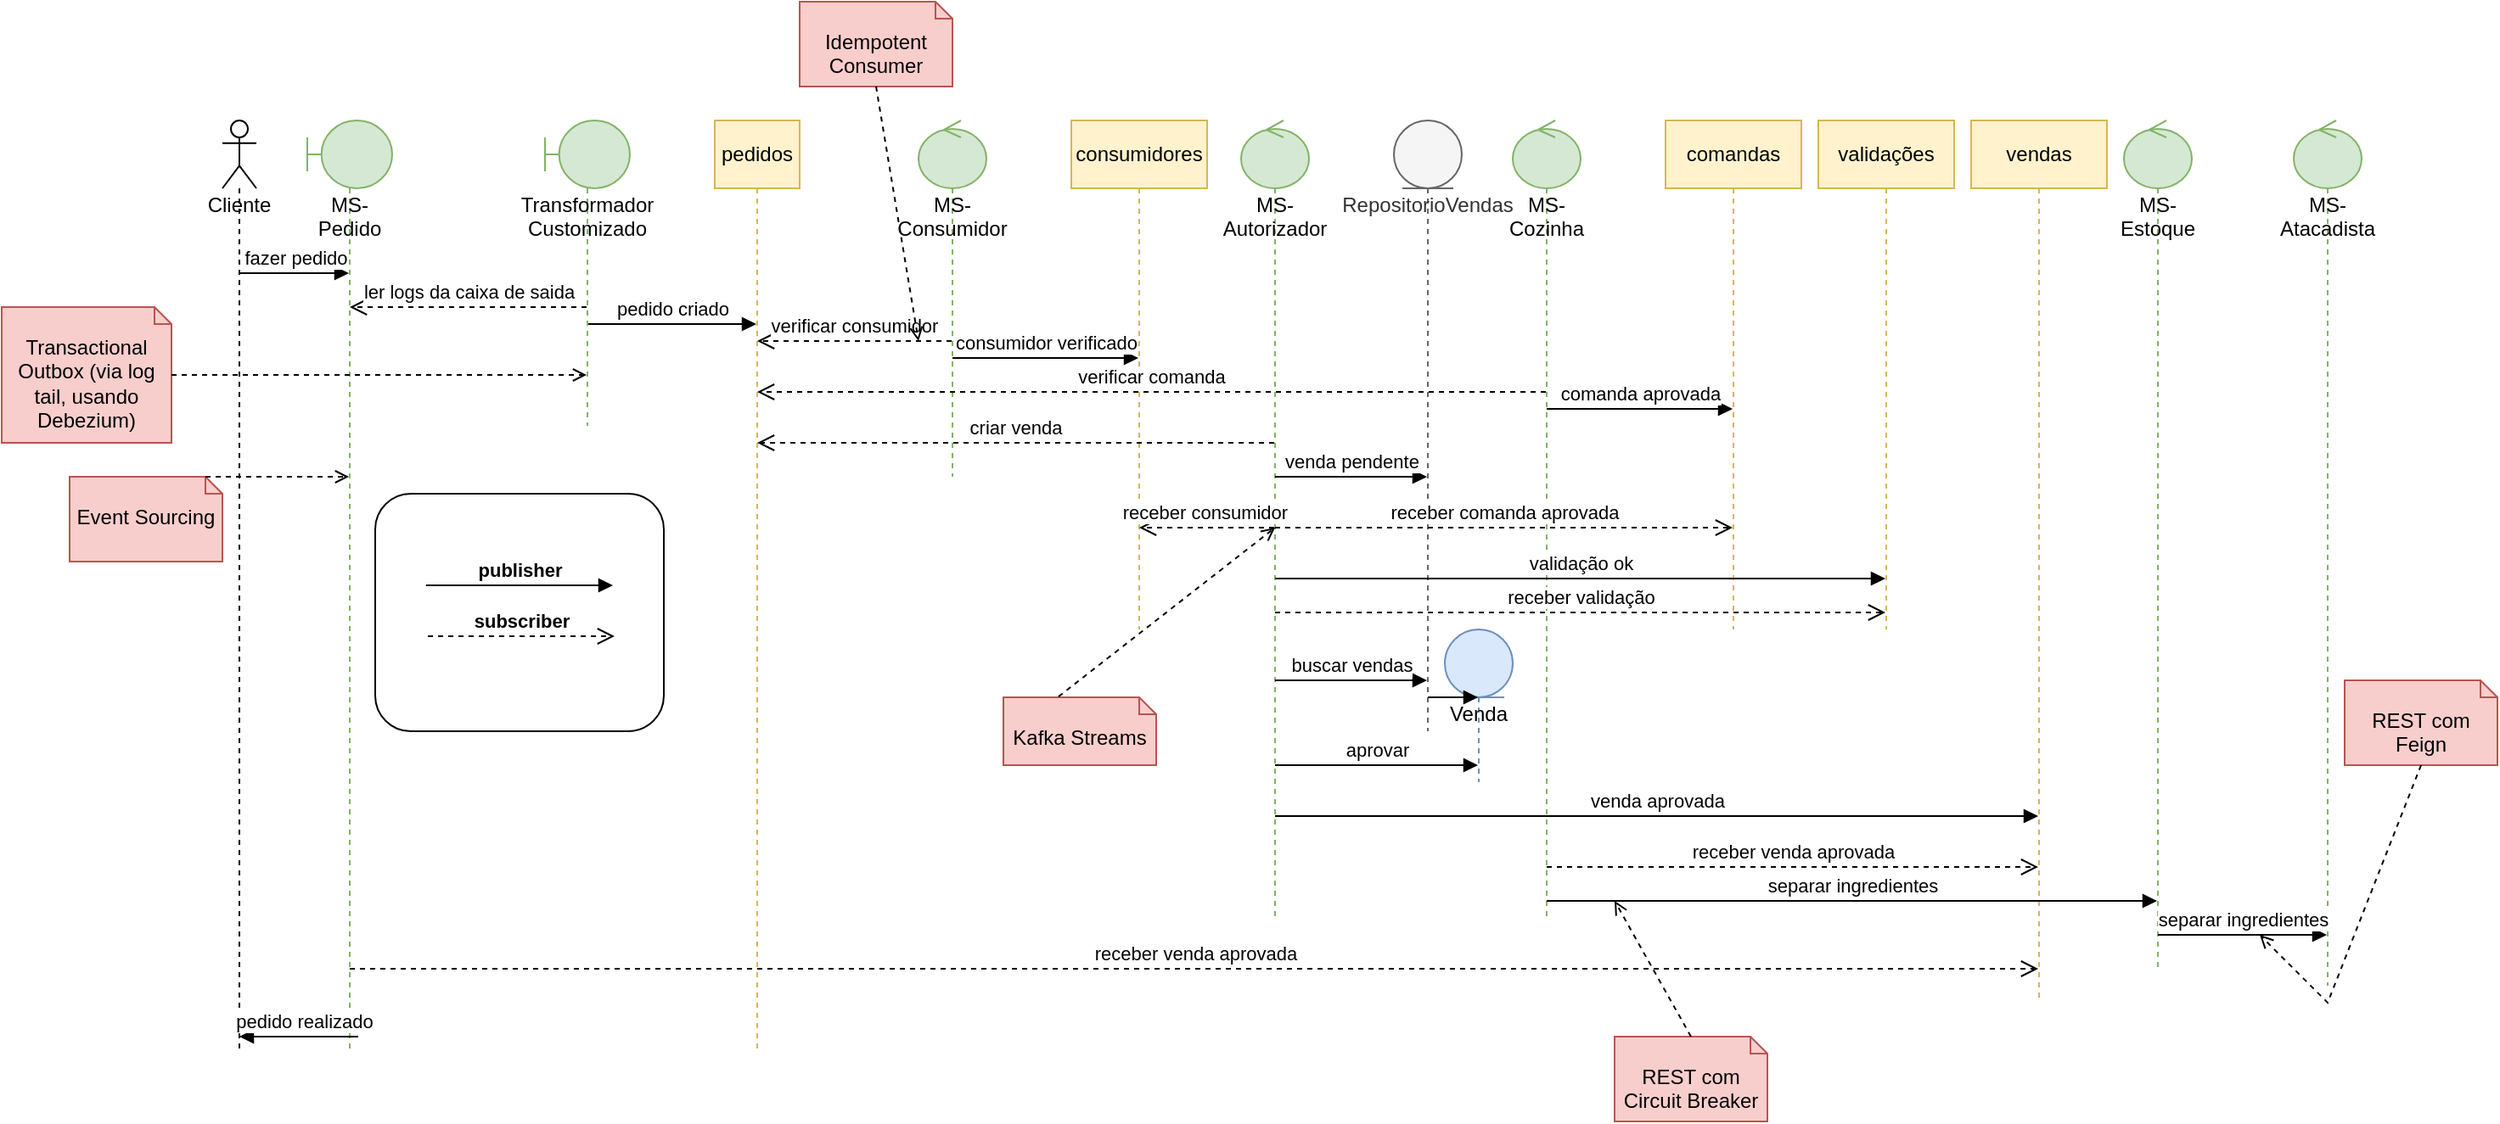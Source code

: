 <mxfile version="20.5.3" type="embed"><diagram id="wR175kNC8FFAMH9rMkLP" name="POC - Diagrama de Sequência"><mxGraphModel dx="1453" dy="1884" grid="1" gridSize="10" guides="1" tooltips="1" connect="1" arrows="1" fold="1" page="1" pageScale="1" pageWidth="827" pageHeight="1169" math="0" shadow="0"><root><mxCell id="4PeCX1dROf_Fe4wzeh-o-0"/><mxCell id="4PeCX1dROf_Fe4wzeh-o-1" parent="4PeCX1dROf_Fe4wzeh-o-0"/><mxCell id="4PeCX1dROf_Fe4wzeh-o-53" value="" style="rounded=1;whiteSpace=wrap;html=1;" parent="4PeCX1dROf_Fe4wzeh-o-1" vertex="1"><mxGeometry x="-60" y="230" width="170" height="140" as="geometry"/></mxCell><mxCell id="4PeCX1dROf_Fe4wzeh-o-3" value="Cliente" style="shape=umlLifeline;participant=umlActor;perimeter=lifelinePerimeter;whiteSpace=wrap;html=1;container=1;collapsible=0;recursiveResize=0;verticalAlign=top;spacingTop=36;outlineConnect=0;" parent="4PeCX1dROf_Fe4wzeh-o-1" vertex="1"><mxGeometry x="-150" y="10" width="20" height="550" as="geometry"/></mxCell><mxCell id="4PeCX1dROf_Fe4wzeh-o-4" value="MS-Pedido" style="shape=umlLifeline;participant=umlBoundary;perimeter=lifelinePerimeter;whiteSpace=wrap;html=1;container=1;collapsible=0;recursiveResize=0;verticalAlign=top;spacingTop=36;outlineConnect=0;fillColor=#d5e8d4;strokeColor=#82b366;" parent="4PeCX1dROf_Fe4wzeh-o-1" vertex="1"><mxGeometry x="-100" y="10" width="50" height="550" as="geometry"/></mxCell><mxCell id="4PeCX1dROf_Fe4wzeh-o-5" value="pedidos" style="shape=umlLifeline;perimeter=lifelinePerimeter;whiteSpace=wrap;html=1;container=1;collapsible=0;recursiveResize=0;outlineConnect=0;fillColor=#fff2cc;strokeColor=#d6b656;" parent="4PeCX1dROf_Fe4wzeh-o-1" vertex="1"><mxGeometry x="140" y="10" width="50" height="550" as="geometry"/></mxCell><mxCell id="4PeCX1dROf_Fe4wzeh-o-6" value="MS-Consumidor" style="shape=umlLifeline;participant=umlControl;perimeter=lifelinePerimeter;whiteSpace=wrap;html=1;container=1;collapsible=0;recursiveResize=0;verticalAlign=top;spacingTop=36;outlineConnect=0;fillColor=#d5e8d4;strokeColor=#82b366;" parent="4PeCX1dROf_Fe4wzeh-o-1" vertex="1"><mxGeometry x="260" y="10" width="40" height="210" as="geometry"/></mxCell><mxCell id="4PeCX1dROf_Fe4wzeh-o-7" value="consumidores" style="shape=umlLifeline;perimeter=lifelinePerimeter;whiteSpace=wrap;html=1;container=1;collapsible=0;recursiveResize=0;outlineConnect=0;fillColor=#fff2cc;strokeColor=#d6b656;" parent="4PeCX1dROf_Fe4wzeh-o-1" vertex="1"><mxGeometry x="350" y="10" width="80" height="300" as="geometry"/></mxCell><mxCell id="4PeCX1dROf_Fe4wzeh-o-8" value="MS-Autorizador" style="shape=umlLifeline;participant=umlControl;perimeter=lifelinePerimeter;whiteSpace=wrap;html=1;container=1;collapsible=0;recursiveResize=0;verticalAlign=top;spacingTop=36;outlineConnect=0;fillColor=#d5e8d4;strokeColor=#82b366;" parent="4PeCX1dROf_Fe4wzeh-o-1" vertex="1"><mxGeometry x="450" y="10" width="40" height="470" as="geometry"/></mxCell><mxCell id="4PeCX1dROf_Fe4wzeh-o-9" value="RepositorioVendas" style="shape=umlLifeline;participant=umlEntity;perimeter=lifelinePerimeter;whiteSpace=wrap;html=1;container=1;collapsible=0;recursiveResize=0;verticalAlign=top;spacingTop=36;outlineConnect=0;fillColor=#f5f5f5;strokeColor=#666666;fontColor=#333333;" parent="4PeCX1dROf_Fe4wzeh-o-1" vertex="1"><mxGeometry x="540" y="10" width="40" height="360" as="geometry"/></mxCell><mxCell id="4PeCX1dROf_Fe4wzeh-o-10" value="MS-Cozinha" style="shape=umlLifeline;participant=umlControl;perimeter=lifelinePerimeter;whiteSpace=wrap;html=1;container=1;collapsible=0;recursiveResize=0;verticalAlign=top;spacingTop=36;outlineConnect=0;fillColor=#d5e8d4;strokeColor=#82b366;" parent="4PeCX1dROf_Fe4wzeh-o-1" vertex="1"><mxGeometry x="610" y="10" width="40" height="470" as="geometry"/></mxCell><mxCell id="4PeCX1dROf_Fe4wzeh-o-11" value="comandas" style="shape=umlLifeline;perimeter=lifelinePerimeter;whiteSpace=wrap;html=1;container=1;collapsible=0;recursiveResize=0;outlineConnect=0;fillColor=#fff2cc;strokeColor=#d6b656;" parent="4PeCX1dROf_Fe4wzeh-o-1" vertex="1"><mxGeometry x="700" y="10" width="80" height="300" as="geometry"/></mxCell><mxCell id="4PeCX1dROf_Fe4wzeh-o-12" value="validações" style="shape=umlLifeline;perimeter=lifelinePerimeter;whiteSpace=wrap;html=1;container=1;collapsible=0;recursiveResize=0;outlineConnect=0;fillColor=#fff2cc;strokeColor=#d6b656;" parent="4PeCX1dROf_Fe4wzeh-o-1" vertex="1"><mxGeometry x="790" y="10" width="80" height="300" as="geometry"/></mxCell><mxCell id="4PeCX1dROf_Fe4wzeh-o-13" value="fazer pedido" style="html=1;verticalAlign=bottom;endArrow=block;rounded=0;" parent="4PeCX1dROf_Fe4wzeh-o-1" source="4PeCX1dROf_Fe4wzeh-o-3" target="4PeCX1dROf_Fe4wzeh-o-4" edge="1"><mxGeometry width="80" relative="1" as="geometry"><mxPoint x="370" y="280" as="sourcePoint"/><mxPoint x="90" y="280" as="targetPoint"/><Array as="points"><mxPoint x="-80" y="100"/></Array></mxGeometry></mxCell><mxCell id="4PeCX1dROf_Fe4wzeh-o-14" value="pedido criado" style="html=1;verticalAlign=bottom;endArrow=block;rounded=0;" parent="4PeCX1dROf_Fe4wzeh-o-1" source="4PeCX1dROf_Fe4wzeh-o-41" target="4PeCX1dROf_Fe4wzeh-o-5" edge="1"><mxGeometry width="80" relative="1" as="geometry"><mxPoint x="39.833" y="130" as="sourcePoint"/><mxPoint x="104.5" y="130" as="targetPoint"/><Array as="points"><mxPoint x="120" y="130"/><mxPoint x="150" y="130"/></Array></mxGeometry></mxCell><mxCell id="4PeCX1dROf_Fe4wzeh-o-16" value="verificar consumidor" style="html=1;verticalAlign=bottom;endArrow=open;dashed=1;endSize=8;rounded=0;" parent="4PeCX1dROf_Fe4wzeh-o-1" source="4PeCX1dROf_Fe4wzeh-o-6" target="4PeCX1dROf_Fe4wzeh-o-5" edge="1"><mxGeometry relative="1" as="geometry"><mxPoint x="450" y="180" as="sourcePoint"/><mxPoint x="370" y="180" as="targetPoint"/><Array as="points"><mxPoint x="190" y="140"/></Array></mxGeometry></mxCell><mxCell id="4PeCX1dROf_Fe4wzeh-o-17" value="consumidor verificado" style="html=1;verticalAlign=bottom;endArrow=block;rounded=0;" parent="4PeCX1dROf_Fe4wzeh-o-1" source="4PeCX1dROf_Fe4wzeh-o-6" target="4PeCX1dROf_Fe4wzeh-o-7" edge="1"><mxGeometry width="80" relative="1" as="geometry"><mxPoint x="220" y="170" as="sourcePoint"/><mxPoint x="174.5" y="140" as="targetPoint"/><Array as="points"><mxPoint x="310" y="150"/></Array></mxGeometry></mxCell><mxCell id="4PeCX1dROf_Fe4wzeh-o-19" value="comanda aprovada" style="html=1;verticalAlign=bottom;endArrow=block;rounded=0;" parent="4PeCX1dROf_Fe4wzeh-o-1" source="4PeCX1dROf_Fe4wzeh-o-10" target="4PeCX1dROf_Fe4wzeh-o-11" edge="1"><mxGeometry width="80" relative="1" as="geometry"><mxPoint x="580" y="190" as="sourcePoint"/><mxPoint x="309.5" y="170" as="targetPoint"/><Array as="points"><mxPoint x="690" y="180"/></Array></mxGeometry></mxCell><mxCell id="4PeCX1dROf_Fe4wzeh-o-20" value="criar venda" style="html=1;verticalAlign=bottom;endArrow=open;dashed=1;endSize=8;rounded=0;" parent="4PeCX1dROf_Fe4wzeh-o-1" source="4PeCX1dROf_Fe4wzeh-o-8" target="4PeCX1dROf_Fe4wzeh-o-5" edge="1"><mxGeometry relative="1" as="geometry"><mxPoint x="559.5" y="180" as="sourcePoint"/><mxPoint x="174.833" y="180" as="targetPoint"/><Array as="points"><mxPoint x="340" y="200"/></Array></mxGeometry></mxCell><mxCell id="4PeCX1dROf_Fe4wzeh-o-21" value="verificar comanda" style="html=1;verticalAlign=bottom;endArrow=open;dashed=1;endSize=8;rounded=0;" parent="4PeCX1dROf_Fe4wzeh-o-1" source="4PeCX1dROf_Fe4wzeh-o-10" target="4PeCX1dROf_Fe4wzeh-o-5" edge="1"><mxGeometry relative="1" as="geometry"><mxPoint x="389.5" y="210" as="sourcePoint"/><mxPoint x="174.833" y="210" as="targetPoint"/><Array as="points"><mxPoint x="410" y="170"/></Array></mxGeometry></mxCell><mxCell id="4PeCX1dROf_Fe4wzeh-o-22" value="venda pendente" style="html=1;verticalAlign=bottom;endArrow=block;rounded=0;" parent="4PeCX1dROf_Fe4wzeh-o-1" source="4PeCX1dROf_Fe4wzeh-o-8" target="4PeCX1dROf_Fe4wzeh-o-9" edge="1"><mxGeometry width="80" relative="1" as="geometry"><mxPoint x="380" y="260" as="sourcePoint"/><mxPoint x="309.5" y="170" as="targetPoint"/><Array as="points"><mxPoint x="510" y="220"/></Array></mxGeometry></mxCell><mxCell id="4PeCX1dROf_Fe4wzeh-o-23" value="receber consumidor&amp;nbsp;" style="html=1;verticalAlign=bottom;endArrow=open;dashed=1;endSize=8;rounded=0;" parent="4PeCX1dROf_Fe4wzeh-o-1" source="4PeCX1dROf_Fe4wzeh-o-8" target="4PeCX1dROf_Fe4wzeh-o-7" edge="1"><mxGeometry relative="1" as="geometry"><mxPoint x="474.67" y="360" as="sourcePoint"/><mxPoint x="170.003" y="360" as="targetPoint"/><Array as="points"><mxPoint x="420" y="250"/></Array></mxGeometry></mxCell><mxCell id="4PeCX1dROf_Fe4wzeh-o-24" value="receber comanda aprovada" style="html=1;verticalAlign=bottom;endArrow=open;dashed=1;endSize=8;rounded=0;" parent="4PeCX1dROf_Fe4wzeh-o-1" source="4PeCX1dROf_Fe4wzeh-o-8" target="4PeCX1dROf_Fe4wzeh-o-11" edge="1"><mxGeometry relative="1" as="geometry"><mxPoint x="569.67" y="370" as="sourcePoint"/><mxPoint x="490.003" y="370" as="targetPoint"/><Array as="points"><mxPoint x="610" y="250"/></Array></mxGeometry></mxCell><mxCell id="4PeCX1dROf_Fe4wzeh-o-25" value="Kafka Streams" style="shape=note2;boundedLbl=1;whiteSpace=wrap;html=1;size=10;verticalAlign=top;align=center;fillColor=#f8cecc;strokeColor=#b85450;" parent="4PeCX1dROf_Fe4wzeh-o-1" vertex="1"><mxGeometry x="310" y="350" width="90" height="40" as="geometry"/></mxCell><mxCell id="4PeCX1dROf_Fe4wzeh-o-27" value="" style="html=1;verticalAlign=bottom;labelBackgroundColor=none;endArrow=open;endFill=0;dashed=1;rounded=0;exitX=0.361;exitY=-0.011;exitDx=0;exitDy=0;exitPerimeter=0;" parent="4PeCX1dROf_Fe4wzeh-o-1" source="4PeCX1dROf_Fe4wzeh-o-25" edge="1"><mxGeometry width="160" relative="1" as="geometry"><mxPoint x="250" y="180" as="sourcePoint"/><mxPoint x="470" y="250" as="targetPoint"/></mxGeometry></mxCell><mxCell id="4PeCX1dROf_Fe4wzeh-o-28" value="receber validação" style="html=1;verticalAlign=bottom;endArrow=open;dashed=1;endSize=8;rounded=0;" parent="4PeCX1dROf_Fe4wzeh-o-1" source="4PeCX1dROf_Fe4wzeh-o-8" target="4PeCX1dROf_Fe4wzeh-o-12" edge="1"><mxGeometry relative="1" as="geometry"><mxPoint x="479.833" y="280" as="sourcePoint"/><mxPoint x="779.5" y="280" as="targetPoint"/><Array as="points"><mxPoint x="540" y="300"/><mxPoint x="650" y="300"/></Array></mxGeometry></mxCell><mxCell id="4PeCX1dROf_Fe4wzeh-o-29" value="validação ok" style="html=1;verticalAlign=bottom;endArrow=block;rounded=0;" parent="4PeCX1dROf_Fe4wzeh-o-1" target="4PeCX1dROf_Fe4wzeh-o-12" edge="1"><mxGeometry width="80" relative="1" as="geometry"><mxPoint x="470.163" y="280" as="sourcePoint"/><mxPoint x="569.83" y="280" as="targetPoint"/><Array as="points"><mxPoint x="490.33" y="280"/></Array></mxGeometry></mxCell><mxCell id="4PeCX1dROf_Fe4wzeh-o-30" value="buscar vendas" style="html=1;verticalAlign=bottom;endArrow=block;rounded=0;" parent="4PeCX1dROf_Fe4wzeh-o-1" target="4PeCX1dROf_Fe4wzeh-o-9" edge="1"><mxGeometry width="80" relative="1" as="geometry"><mxPoint x="470.003" y="340" as="sourcePoint"/><mxPoint x="580" y="340" as="targetPoint"/><Array as="points"><mxPoint x="490.17" y="340"/></Array></mxGeometry></mxCell><mxCell id="4PeCX1dROf_Fe4wzeh-o-31" value="vendas" style="shape=umlLifeline;perimeter=lifelinePerimeter;whiteSpace=wrap;html=1;container=1;collapsible=0;recursiveResize=0;outlineConnect=0;fillColor=#fff2cc;strokeColor=#d6b656;" parent="4PeCX1dROf_Fe4wzeh-o-1" vertex="1"><mxGeometry x="880" y="10" width="80" height="520" as="geometry"/></mxCell><mxCell id="4PeCX1dROf_Fe4wzeh-o-32" value="Venda" style="shape=umlLifeline;participant=umlEntity;perimeter=lifelinePerimeter;whiteSpace=wrap;html=1;container=1;collapsible=0;recursiveResize=0;verticalAlign=top;spacingTop=36;outlineConnect=0;fillColor=#dae8fc;strokeColor=#6c8ebf;" parent="4PeCX1dROf_Fe4wzeh-o-1" vertex="1"><mxGeometry x="570" y="310" width="40" height="90" as="geometry"/></mxCell><mxCell id="4PeCX1dROf_Fe4wzeh-o-33" value="" style="html=1;verticalAlign=bottom;endArrow=block;rounded=0;" parent="4PeCX1dROf_Fe4wzeh-o-1" source="4PeCX1dROf_Fe4wzeh-o-9" target="4PeCX1dROf_Fe4wzeh-o-32" edge="1"><mxGeometry width="80" relative="1" as="geometry"><mxPoint x="480.003" y="350" as="sourcePoint"/><mxPoint x="590" y="350" as="targetPoint"/></mxGeometry></mxCell><mxCell id="4PeCX1dROf_Fe4wzeh-o-34" value="aprovar" style="html=1;verticalAlign=bottom;endArrow=block;rounded=0;" parent="4PeCX1dROf_Fe4wzeh-o-1" source="4PeCX1dROf_Fe4wzeh-o-8" target="4PeCX1dROf_Fe4wzeh-o-32" edge="1"><mxGeometry width="80" relative="1" as="geometry"><mxPoint x="480.003" y="390" as="sourcePoint"/><mxPoint x="590" y="390" as="targetPoint"/><Array as="points"><mxPoint x="500.17" y="390"/></Array></mxGeometry></mxCell><mxCell id="4PeCX1dROf_Fe4wzeh-o-35" value="venda aprovada" style="html=1;verticalAlign=bottom;endArrow=block;rounded=0;" parent="4PeCX1dROf_Fe4wzeh-o-1" source="4PeCX1dROf_Fe4wzeh-o-8" target="4PeCX1dROf_Fe4wzeh-o-31" edge="1"><mxGeometry width="80" relative="1" as="geometry"><mxPoint x="480.333" y="420" as="sourcePoint"/><mxPoint x="630" y="420" as="targetPoint"/><Array as="points"><mxPoint x="510.67" y="420"/></Array></mxGeometry></mxCell><mxCell id="4PeCX1dROf_Fe4wzeh-o-36" value="receber venda aprovada" style="html=1;verticalAlign=bottom;endArrow=open;dashed=1;endSize=8;rounded=0;" parent="4PeCX1dROf_Fe4wzeh-o-1" source="4PeCX1dROf_Fe4wzeh-o-10" target="4PeCX1dROf_Fe4wzeh-o-31" edge="1"><mxGeometry relative="1" as="geometry"><mxPoint x="610.003" y="510" as="sourcePoint"/><mxPoint x="1029.67" y="510" as="targetPoint"/><Array as="points"><mxPoint x="870" y="450"/></Array></mxGeometry></mxCell><mxCell id="4PeCX1dROf_Fe4wzeh-o-37" value="receber venda aprovada" style="html=1;verticalAlign=bottom;endArrow=open;dashed=1;endSize=8;rounded=0;" parent="4PeCX1dROf_Fe4wzeh-o-1" source="4PeCX1dROf_Fe4wzeh-o-4" target="4PeCX1dROf_Fe4wzeh-o-31" edge="1"><mxGeometry relative="1" as="geometry"><mxPoint x="190.003" y="470" as="sourcePoint"/><mxPoint x="499.67" y="470" as="targetPoint"/><Array as="points"><mxPoint x="240" y="510"/></Array></mxGeometry></mxCell><mxCell id="4PeCX1dROf_Fe4wzeh-o-39" value="&lt;b&gt;publisher&lt;/b&gt;" style="html=1;verticalAlign=bottom;endArrow=block;rounded=0;" parent="4PeCX1dROf_Fe4wzeh-o-1" edge="1"><mxGeometry width="80" relative="1" as="geometry"><mxPoint x="-30" y="284" as="sourcePoint"/><mxPoint x="80" y="284" as="targetPoint"/><Array as="points"><mxPoint x="0.5" y="284"/></Array></mxGeometry></mxCell><mxCell id="4PeCX1dROf_Fe4wzeh-o-40" value="&lt;b&gt;subscriber&lt;/b&gt;" style="html=1;verticalAlign=bottom;endArrow=open;dashed=1;endSize=8;rounded=0;" parent="4PeCX1dROf_Fe4wzeh-o-1" edge="1"><mxGeometry relative="1" as="geometry"><mxPoint x="-29" y="314" as="sourcePoint"/><mxPoint x="81" y="314" as="targetPoint"/><Array as="points"><mxPoint x="71.5" y="314"/></Array></mxGeometry></mxCell><mxCell id="4PeCX1dROf_Fe4wzeh-o-41" value="Transformador&lt;br&gt;Customizado" style="shape=umlLifeline;participant=umlBoundary;perimeter=lifelinePerimeter;whiteSpace=wrap;html=1;container=1;collapsible=0;recursiveResize=0;verticalAlign=top;spacingTop=36;outlineConnect=0;fillColor=#d5e8d4;strokeColor=#82b366;" parent="4PeCX1dROf_Fe4wzeh-o-1" vertex="1"><mxGeometry x="40" y="10" width="50" height="180" as="geometry"/></mxCell><mxCell id="4PeCX1dROf_Fe4wzeh-o-42" value="ler logs da caixa de saida" style="html=1;verticalAlign=bottom;endArrow=open;dashed=1;endSize=8;rounded=0;" parent="4PeCX1dROf_Fe4wzeh-o-1" source="4PeCX1dROf_Fe4wzeh-o-41" target="4PeCX1dROf_Fe4wzeh-o-4" edge="1"><mxGeometry relative="1" as="geometry"><mxPoint x="450" y="560" as="sourcePoint"/><mxPoint x="560" y="560" as="targetPoint"/><Array as="points"><mxPoint x="-20" y="120"/></Array></mxGeometry></mxCell><mxCell id="4PeCX1dROf_Fe4wzeh-o-43" value="Transactional&lt;br&gt;Outbox (via log tail, usando Debezium)" style="shape=note2;boundedLbl=1;whiteSpace=wrap;html=1;size=10;verticalAlign=top;align=center;fillColor=#f8cecc;strokeColor=#b85450;" parent="4PeCX1dROf_Fe4wzeh-o-1" vertex="1"><mxGeometry x="-280" y="120" width="100" height="80" as="geometry"/></mxCell><mxCell id="4PeCX1dROf_Fe4wzeh-o-44" value="" style="html=1;verticalAlign=bottom;labelBackgroundColor=none;endArrow=open;endFill=0;dashed=1;rounded=0;" parent="4PeCX1dROf_Fe4wzeh-o-1" source="4PeCX1dROf_Fe4wzeh-o-43" target="4PeCX1dROf_Fe4wzeh-o-41" edge="1"><mxGeometry width="160" relative="1" as="geometry"><mxPoint x="352.49" y="359.56" as="sourcePoint"/><mxPoint x="480" y="260" as="targetPoint"/></mxGeometry></mxCell><mxCell id="4PeCX1dROf_Fe4wzeh-o-45" value="Idempotent&lt;br&gt;Consumer" style="shape=note2;boundedLbl=1;whiteSpace=wrap;html=1;size=10;verticalAlign=top;align=center;fillColor=#f8cecc;strokeColor=#b85450;" parent="4PeCX1dROf_Fe4wzeh-o-1" vertex="1"><mxGeometry x="190" y="-60" width="90" height="50" as="geometry"/></mxCell><mxCell id="4PeCX1dROf_Fe4wzeh-o-47" value="" style="html=1;verticalAlign=bottom;labelBackgroundColor=none;endArrow=open;endFill=0;dashed=1;rounded=0;exitX=0.5;exitY=1;exitDx=0;exitDy=0;exitPerimeter=0;" parent="4PeCX1dROf_Fe4wzeh-o-1" source="4PeCX1dROf_Fe4wzeh-o-45" edge="1"><mxGeometry width="160" relative="1" as="geometry"><mxPoint x="352.49" y="359.56" as="sourcePoint"/><mxPoint x="260" y="140" as="targetPoint"/></mxGeometry></mxCell><mxCell id="4PeCX1dROf_Fe4wzeh-o-48" value="MS-Estoque" style="shape=umlLifeline;participant=umlControl;perimeter=lifelinePerimeter;whiteSpace=wrap;html=1;container=1;collapsible=0;recursiveResize=0;verticalAlign=top;spacingTop=36;outlineConnect=0;fillColor=#d5e8d4;strokeColor=#82b366;" parent="4PeCX1dROf_Fe4wzeh-o-1" vertex="1"><mxGeometry x="970" y="10" width="40" height="500" as="geometry"/></mxCell><mxCell id="4PeCX1dROf_Fe4wzeh-o-49" value="separar ingredientes" style="html=1;verticalAlign=bottom;endArrow=block;rounded=0;" parent="4PeCX1dROf_Fe4wzeh-o-1" source="4PeCX1dROf_Fe4wzeh-o-10" target="4PeCX1dROf_Fe4wzeh-o-48" edge="1"><mxGeometry width="80" relative="1" as="geometry"><mxPoint x="670" y="470" as="sourcePoint"/><mxPoint x="989.5" y="430" as="targetPoint"/><Array as="points"><mxPoint x="760" y="470"/></Array></mxGeometry></mxCell><mxCell id="4PeCX1dROf_Fe4wzeh-o-50" value="REST com Circuit Breaker" style="shape=note2;boundedLbl=1;whiteSpace=wrap;html=1;size=10;verticalAlign=top;align=center;fillColor=#f8cecc;strokeColor=#b85450;" parent="4PeCX1dROf_Fe4wzeh-o-1" vertex="1"><mxGeometry x="670" y="550" width="90" height="50" as="geometry"/></mxCell><mxCell id="4PeCX1dROf_Fe4wzeh-o-51" value="" style="html=1;verticalAlign=bottom;labelBackgroundColor=none;endArrow=open;endFill=0;dashed=1;rounded=0;exitX=0.5;exitY=0;exitDx=0;exitDy=0;exitPerimeter=0;" parent="4PeCX1dROf_Fe4wzeh-o-1" source="4PeCX1dROf_Fe4wzeh-o-50" edge="1"><mxGeometry width="160" relative="1" as="geometry"><mxPoint x="352.49" y="359.56" as="sourcePoint"/><mxPoint x="670" y="470" as="targetPoint"/></mxGeometry></mxCell><mxCell id="4PeCX1dROf_Fe4wzeh-o-52" value="pedido realizado" style="html=1;verticalAlign=bottom;endArrow=block;rounded=0;" parent="4PeCX1dROf_Fe4wzeh-o-1" source="4PeCX1dROf_Fe4wzeh-o-4" target="4PeCX1dROf_Fe4wzeh-o-3" edge="1"><mxGeometry width="80" relative="1" as="geometry"><mxPoint x="174.5" y="530" as="sourcePoint"/><mxPoint x="-35.5" y="530" as="targetPoint"/><Array as="points"><mxPoint x="-70" y="550"/></Array></mxGeometry></mxCell><mxCell id="4PeCX1dROf_Fe4wzeh-o-54" value="Event Sourcing" style="shape=note2;boundedLbl=1;whiteSpace=wrap;html=1;size=10;verticalAlign=top;align=center;fillColor=#f8cecc;strokeColor=#b85450;" parent="4PeCX1dROf_Fe4wzeh-o-1" vertex="1"><mxGeometry x="-240" y="220" width="90" height="50" as="geometry"/></mxCell><mxCell id="4PeCX1dROf_Fe4wzeh-o-55" value="" style="html=1;verticalAlign=bottom;labelBackgroundColor=none;endArrow=open;endFill=0;dashed=1;rounded=0;exitX=0;exitY=0;exitDx=80;exitDy=0;exitPerimeter=0;" parent="4PeCX1dROf_Fe4wzeh-o-1" source="4PeCX1dROf_Fe4wzeh-o-54" target="4PeCX1dROf_Fe4wzeh-o-4" edge="1"><mxGeometry width="160" relative="1" as="geometry"><mxPoint x="-155" y="150" as="sourcePoint"/><mxPoint x="74.5" y="150" as="targetPoint"/></mxGeometry></mxCell><mxCell id="lODguC4z-Mk9PXgyrWB0-0" value="MS-Atacadista" style="shape=umlLifeline;participant=umlControl;perimeter=lifelinePerimeter;whiteSpace=wrap;html=1;container=1;collapsible=0;recursiveResize=0;verticalAlign=top;spacingTop=36;outlineConnect=0;fillColor=#d5e8d4;strokeColor=#82b366;" parent="4PeCX1dROf_Fe4wzeh-o-1" vertex="1"><mxGeometry x="1070" y="10" width="40" height="510" as="geometry"/></mxCell><mxCell id="MFFT6KcTD7HFT2C8GLio-0" value="separar ingredientes" style="html=1;verticalAlign=bottom;endArrow=block;rounded=0;" parent="4PeCX1dROf_Fe4wzeh-o-1" source="4PeCX1dROf_Fe4wzeh-o-48" target="lODguC4z-Mk9PXgyrWB0-0" edge="1"><mxGeometry width="80" relative="1" as="geometry"><mxPoint x="639.5" y="480" as="sourcePoint"/><mxPoint x="999.5" y="480" as="targetPoint"/><Array as="points"><mxPoint x="1010" y="490"/></Array></mxGeometry></mxCell><mxCell id="MFFT6KcTD7HFT2C8GLio-1" value="REST com Feign" style="shape=note2;boundedLbl=1;whiteSpace=wrap;html=1;size=10;verticalAlign=top;align=center;fillColor=#f8cecc;strokeColor=#b85450;" parent="4PeCX1dROf_Fe4wzeh-o-1" vertex="1"><mxGeometry x="1100" y="340" width="90" height="50" as="geometry"/></mxCell><mxCell id="MFFT6KcTD7HFT2C8GLio-2" value="" style="html=1;verticalAlign=bottom;labelBackgroundColor=none;endArrow=open;endFill=0;dashed=1;rounded=0;exitX=0.5;exitY=1;exitDx=0;exitDy=0;exitPerimeter=0;" parent="4PeCX1dROf_Fe4wzeh-o-1" source="MFFT6KcTD7HFT2C8GLio-1" edge="1"><mxGeometry width="160" relative="1" as="geometry"><mxPoint x="725" y="560" as="sourcePoint"/><mxPoint x="1050" y="490" as="targetPoint"/><Array as="points"><mxPoint x="1090" y="530"/></Array></mxGeometry></mxCell></root></mxGraphModel></diagram></mxfile>